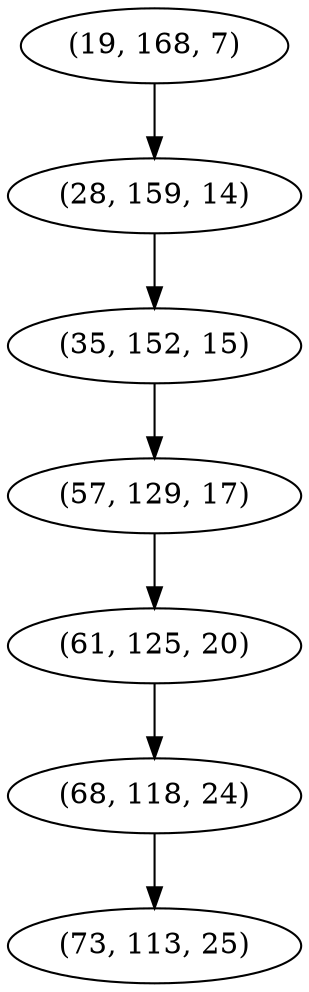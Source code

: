 digraph tree {
    "(19, 168, 7)";
    "(28, 159, 14)";
    "(35, 152, 15)";
    "(57, 129, 17)";
    "(61, 125, 20)";
    "(68, 118, 24)";
    "(73, 113, 25)";
    "(19, 168, 7)" -> "(28, 159, 14)";
    "(28, 159, 14)" -> "(35, 152, 15)";
    "(35, 152, 15)" -> "(57, 129, 17)";
    "(57, 129, 17)" -> "(61, 125, 20)";
    "(61, 125, 20)" -> "(68, 118, 24)";
    "(68, 118, 24)" -> "(73, 113, 25)";
}
